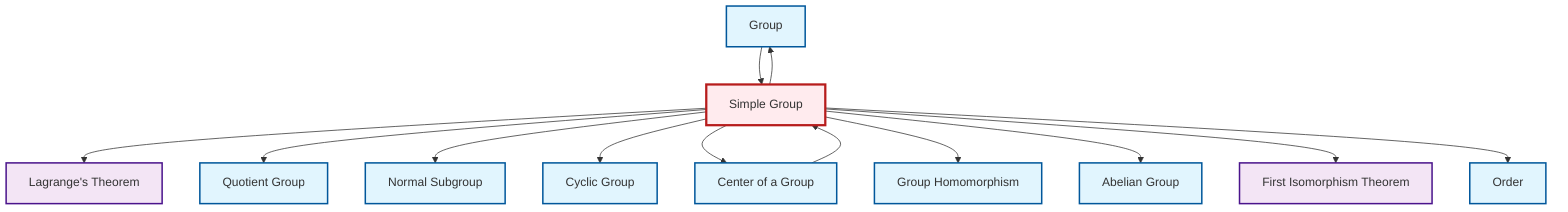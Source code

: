 graph TD
    classDef definition fill:#e1f5fe,stroke:#01579b,stroke-width:2px
    classDef theorem fill:#f3e5f5,stroke:#4a148c,stroke-width:2px
    classDef axiom fill:#fff3e0,stroke:#e65100,stroke-width:2px
    classDef example fill:#e8f5e9,stroke:#1b5e20,stroke-width:2px
    classDef current fill:#ffebee,stroke:#b71c1c,stroke-width:3px
    thm-lagrange["Lagrange's Theorem"]:::theorem
    def-cyclic-group["Cyclic Group"]:::definition
    def-group["Group"]:::definition
    def-order["Order"]:::definition
    def-normal-subgroup["Normal Subgroup"]:::definition
    def-simple-group["Simple Group"]:::definition
    def-quotient-group["Quotient Group"]:::definition
    def-homomorphism["Group Homomorphism"]:::definition
    def-center-of-group["Center of a Group"]:::definition
    thm-first-isomorphism["First Isomorphism Theorem"]:::theorem
    def-abelian-group["Abelian Group"]:::definition
    def-simple-group --> thm-lagrange
    def-simple-group --> def-quotient-group
    def-simple-group --> def-group
    def-simple-group --> def-normal-subgroup
    def-group --> def-simple-group
    def-simple-group --> def-cyclic-group
    def-simple-group --> def-center-of-group
    def-simple-group --> def-homomorphism
    def-center-of-group --> def-simple-group
    def-simple-group --> def-abelian-group
    def-simple-group --> thm-first-isomorphism
    def-simple-group --> def-order
    class def-simple-group current